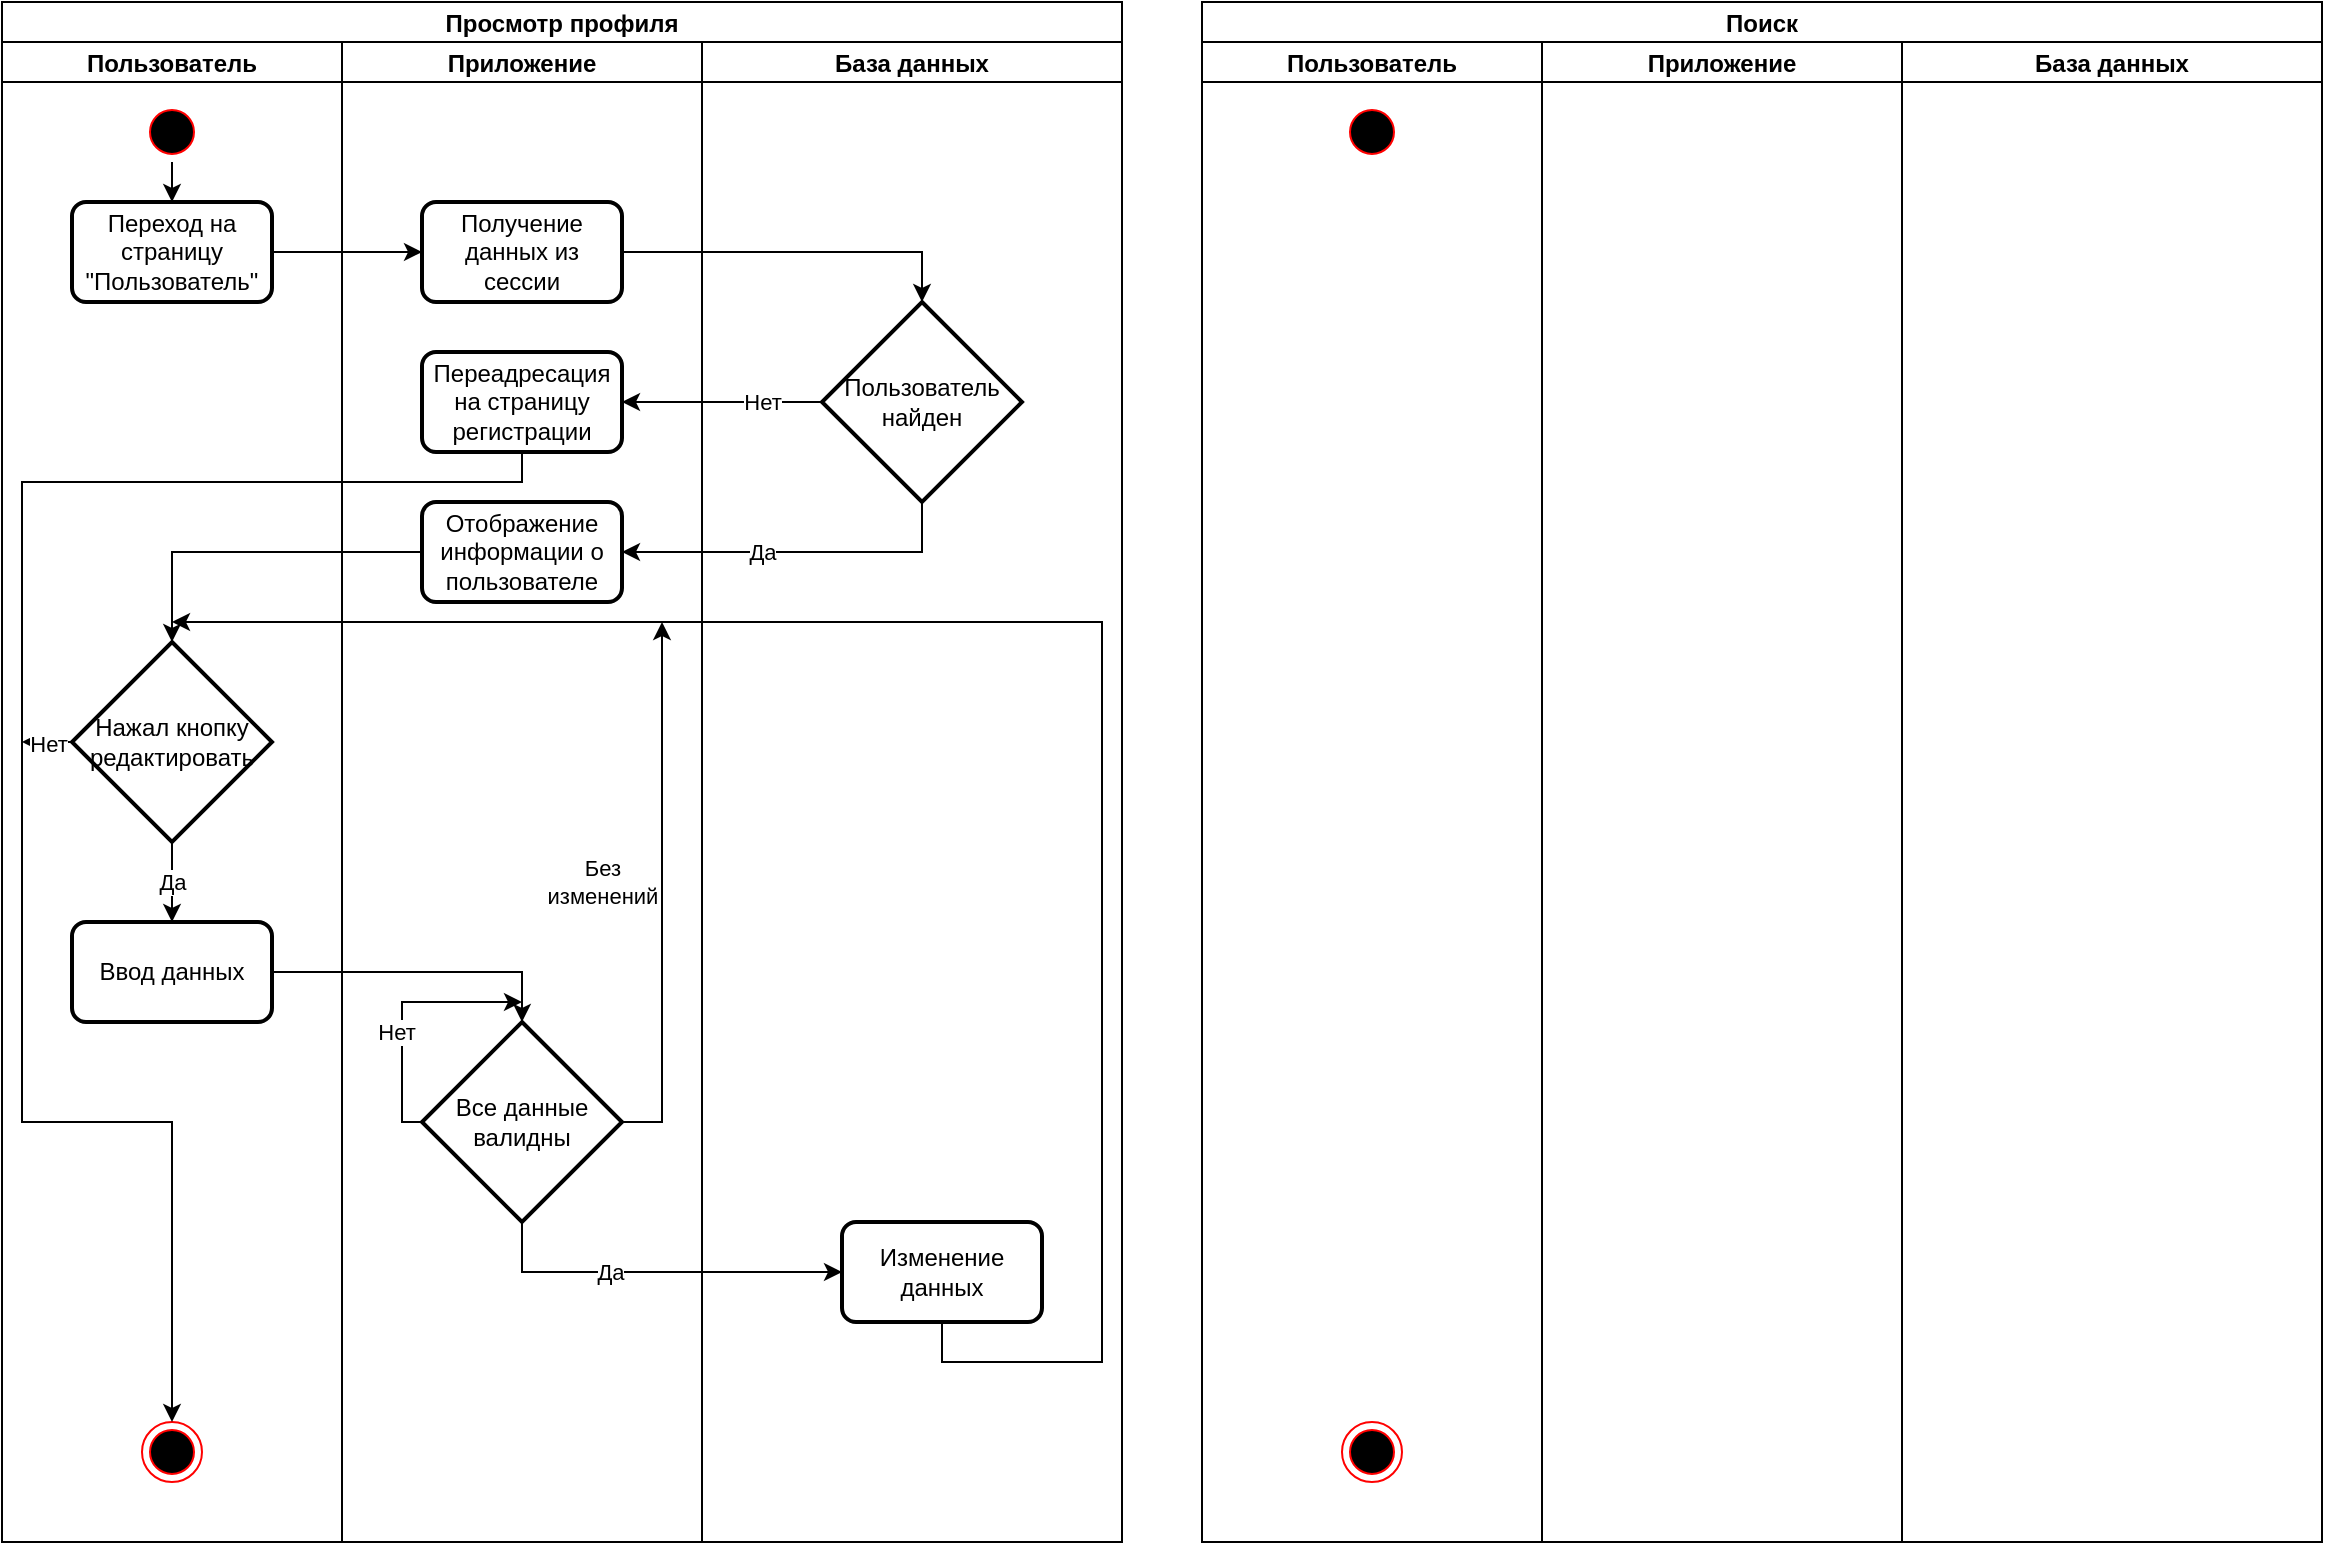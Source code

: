 <mxfile version="20.3.2" type="github">
  <diagram id="I5nZvrq4wEyYo2CoKXtl" name="Страница 1">
    <mxGraphModel dx="1973" dy="1091" grid="1" gridSize="10" guides="1" tooltips="1" connect="1" arrows="1" fold="1" page="1" pageScale="1" pageWidth="827" pageHeight="1169" math="0" shadow="0">
      <root>
        <mxCell id="0" />
        <mxCell id="1" parent="0" />
        <mxCell id="TyDWLtlbXE0dwwBq7qkv-1" value="Просмотр профиля" style="swimlane;childLayout=stackLayout;resizeParent=1;resizeParentMax=0;startSize=20;" vertex="1" parent="1">
          <mxGeometry x="230" y="40" width="560" height="770" as="geometry" />
        </mxCell>
        <mxCell id="TyDWLtlbXE0dwwBq7qkv-5" value="Пользователь" style="swimlane;startSize=20;" vertex="1" parent="TyDWLtlbXE0dwwBq7qkv-1">
          <mxGeometry y="20" width="170" height="750" as="geometry" />
        </mxCell>
        <mxCell id="TyDWLtlbXE0dwwBq7qkv-43" style="edgeStyle=orthogonalEdgeStyle;rounded=0;orthogonalLoop=1;jettySize=auto;html=1;" edge="1" parent="TyDWLtlbXE0dwwBq7qkv-5" source="TyDWLtlbXE0dwwBq7qkv-7" target="TyDWLtlbXE0dwwBq7qkv-9">
          <mxGeometry relative="1" as="geometry" />
        </mxCell>
        <mxCell id="TyDWLtlbXE0dwwBq7qkv-7" value="" style="ellipse;html=1;shape=startState;fillColor=#000000;strokeColor=#ff0000;" vertex="1" parent="TyDWLtlbXE0dwwBq7qkv-5">
          <mxGeometry x="70" y="30" width="30" height="30" as="geometry" />
        </mxCell>
        <mxCell id="TyDWLtlbXE0dwwBq7qkv-9" value="Переход на страницу &quot;Пользователь&quot;" style="rounded=1;whiteSpace=wrap;html=1;absoluteArcSize=1;arcSize=14;strokeWidth=2;" vertex="1" parent="TyDWLtlbXE0dwwBq7qkv-5">
          <mxGeometry x="35" y="80" width="100" height="50" as="geometry" />
        </mxCell>
        <mxCell id="TyDWLtlbXE0dwwBq7qkv-30" value="Да" style="edgeStyle=orthogonalEdgeStyle;rounded=0;orthogonalLoop=1;jettySize=auto;html=1;exitX=0.5;exitY=1;exitDx=0;exitDy=0;exitPerimeter=0;entryX=0.5;entryY=0;entryDx=0;entryDy=0;" edge="1" parent="TyDWLtlbXE0dwwBq7qkv-5" source="TyDWLtlbXE0dwwBq7qkv-24" target="TyDWLtlbXE0dwwBq7qkv-29">
          <mxGeometry relative="1" as="geometry" />
        </mxCell>
        <mxCell id="TyDWLtlbXE0dwwBq7qkv-24" value="Нажал кнопку редактировать" style="strokeWidth=2;html=1;shape=mxgraph.flowchart.decision;whiteSpace=wrap;" vertex="1" parent="TyDWLtlbXE0dwwBq7qkv-5">
          <mxGeometry x="35" y="300" width="100" height="100" as="geometry" />
        </mxCell>
        <mxCell id="TyDWLtlbXE0dwwBq7qkv-29" value="Ввод данных" style="rounded=1;whiteSpace=wrap;html=1;absoluteArcSize=1;arcSize=14;strokeWidth=2;" vertex="1" parent="TyDWLtlbXE0dwwBq7qkv-5">
          <mxGeometry x="35" y="440" width="100" height="50" as="geometry" />
        </mxCell>
        <mxCell id="TyDWLtlbXE0dwwBq7qkv-26" style="edgeStyle=orthogonalEdgeStyle;rounded=0;orthogonalLoop=1;jettySize=auto;html=1;exitX=0;exitY=0.5;exitDx=0;exitDy=0;exitPerimeter=0;" edge="1" parent="TyDWLtlbXE0dwwBq7qkv-5" source="TyDWLtlbXE0dwwBq7qkv-24">
          <mxGeometry relative="1" as="geometry">
            <mxPoint x="10" y="350" as="targetPoint" />
            <Array as="points">
              <mxPoint x="20" y="350" />
              <mxPoint x="20" y="350" />
            </Array>
          </mxGeometry>
        </mxCell>
        <mxCell id="TyDWLtlbXE0dwwBq7qkv-27" value="Нет" style="edgeLabel;html=1;align=center;verticalAlign=middle;resizable=0;points=[];" vertex="1" connectable="0" parent="TyDWLtlbXE0dwwBq7qkv-26">
          <mxGeometry x="-0.006" y="1" relative="1" as="geometry">
            <mxPoint as="offset" />
          </mxGeometry>
        </mxCell>
        <mxCell id="TyDWLtlbXE0dwwBq7qkv-25" value="" style="ellipse;html=1;shape=endState;fillColor=#000000;strokeColor=#ff0000;" vertex="1" parent="TyDWLtlbXE0dwwBq7qkv-5">
          <mxGeometry x="70" y="690" width="30" height="30" as="geometry" />
        </mxCell>
        <mxCell id="TyDWLtlbXE0dwwBq7qkv-3" value="Приложение" style="swimlane;startSize=20;" vertex="1" parent="TyDWLtlbXE0dwwBq7qkv-1">
          <mxGeometry x="170" y="20" width="180" height="750" as="geometry" />
        </mxCell>
        <mxCell id="TyDWLtlbXE0dwwBq7qkv-11" value="Получение данных из сессии" style="rounded=1;whiteSpace=wrap;html=1;absoluteArcSize=1;arcSize=14;strokeWidth=2;" vertex="1" parent="TyDWLtlbXE0dwwBq7qkv-3">
          <mxGeometry x="40" y="80" width="100" height="50" as="geometry" />
        </mxCell>
        <mxCell id="TyDWLtlbXE0dwwBq7qkv-17" value="Переадресация на страницу регистрации" style="rounded=1;whiteSpace=wrap;html=1;absoluteArcSize=1;arcSize=14;strokeWidth=2;" vertex="1" parent="TyDWLtlbXE0dwwBq7qkv-3">
          <mxGeometry x="40" y="155" width="100" height="50" as="geometry" />
        </mxCell>
        <mxCell id="TyDWLtlbXE0dwwBq7qkv-19" value="Отображение информации о пользователе" style="rounded=1;whiteSpace=wrap;html=1;absoluteArcSize=1;arcSize=14;strokeWidth=2;" vertex="1" parent="TyDWLtlbXE0dwwBq7qkv-3">
          <mxGeometry x="40" y="230" width="100" height="50" as="geometry" />
        </mxCell>
        <mxCell id="TyDWLtlbXE0dwwBq7qkv-31" value="Все данные валидны" style="strokeWidth=2;html=1;shape=mxgraph.flowchart.decision;whiteSpace=wrap;" vertex="1" parent="TyDWLtlbXE0dwwBq7qkv-3">
          <mxGeometry x="40" y="490" width="100" height="100" as="geometry" />
        </mxCell>
        <mxCell id="TyDWLtlbXE0dwwBq7qkv-34" style="edgeStyle=orthogonalEdgeStyle;rounded=0;orthogonalLoop=1;jettySize=auto;html=1;exitX=0;exitY=0.5;exitDx=0;exitDy=0;exitPerimeter=0;" edge="1" parent="TyDWLtlbXE0dwwBq7qkv-3" source="TyDWLtlbXE0dwwBq7qkv-31">
          <mxGeometry relative="1" as="geometry">
            <mxPoint x="90" y="480" as="targetPoint" />
            <Array as="points">
              <mxPoint x="30" y="540" />
              <mxPoint x="30" y="480" />
            </Array>
          </mxGeometry>
        </mxCell>
        <mxCell id="TyDWLtlbXE0dwwBq7qkv-46" value="Нет" style="edgeLabel;html=1;align=center;verticalAlign=middle;resizable=0;points=[];" vertex="1" connectable="0" parent="TyDWLtlbXE0dwwBq7qkv-34">
          <mxGeometry x="-0.145" y="3" relative="1" as="geometry">
            <mxPoint as="offset" />
          </mxGeometry>
        </mxCell>
        <mxCell id="TyDWLtlbXE0dwwBq7qkv-4" value="База данных" style="swimlane;startSize=20;" vertex="1" parent="TyDWLtlbXE0dwwBq7qkv-1">
          <mxGeometry x="350" y="20" width="210" height="750" as="geometry" />
        </mxCell>
        <mxCell id="TyDWLtlbXE0dwwBq7qkv-15" value="Пользователь найден" style="strokeWidth=2;html=1;shape=mxgraph.flowchart.decision;whiteSpace=wrap;" vertex="1" parent="TyDWLtlbXE0dwwBq7qkv-4">
          <mxGeometry x="60" y="130" width="100" height="100" as="geometry" />
        </mxCell>
        <mxCell id="TyDWLtlbXE0dwwBq7qkv-36" value="Изменение данных" style="rounded=1;whiteSpace=wrap;html=1;absoluteArcSize=1;arcSize=14;strokeWidth=2;" vertex="1" parent="TyDWLtlbXE0dwwBq7qkv-4">
          <mxGeometry x="70" y="590" width="100" height="50" as="geometry" />
        </mxCell>
        <mxCell id="TyDWLtlbXE0dwwBq7qkv-14" style="edgeStyle=orthogonalEdgeStyle;rounded=0;orthogonalLoop=1;jettySize=auto;html=1;exitX=1;exitY=0.5;exitDx=0;exitDy=0;entryX=0;entryY=0.5;entryDx=0;entryDy=0;" edge="1" parent="TyDWLtlbXE0dwwBq7qkv-1" source="TyDWLtlbXE0dwwBq7qkv-9" target="TyDWLtlbXE0dwwBq7qkv-11">
          <mxGeometry relative="1" as="geometry" />
        </mxCell>
        <mxCell id="TyDWLtlbXE0dwwBq7qkv-16" style="edgeStyle=orthogonalEdgeStyle;rounded=0;orthogonalLoop=1;jettySize=auto;html=1;exitX=1;exitY=0.5;exitDx=0;exitDy=0;entryX=0.5;entryY=0;entryDx=0;entryDy=0;entryPerimeter=0;" edge="1" parent="TyDWLtlbXE0dwwBq7qkv-1" source="TyDWLtlbXE0dwwBq7qkv-11" target="TyDWLtlbXE0dwwBq7qkv-15">
          <mxGeometry relative="1" as="geometry" />
        </mxCell>
        <mxCell id="TyDWLtlbXE0dwwBq7qkv-18" value="Нет" style="edgeStyle=orthogonalEdgeStyle;rounded=0;orthogonalLoop=1;jettySize=auto;html=1;exitX=0;exitY=0.5;exitDx=0;exitDy=0;exitPerimeter=0;entryX=1;entryY=0.5;entryDx=0;entryDy=0;" edge="1" parent="TyDWLtlbXE0dwwBq7qkv-1" source="TyDWLtlbXE0dwwBq7qkv-15" target="TyDWLtlbXE0dwwBq7qkv-17">
          <mxGeometry x="-0.4" relative="1" as="geometry">
            <mxPoint as="offset" />
          </mxGeometry>
        </mxCell>
        <mxCell id="TyDWLtlbXE0dwwBq7qkv-20" style="edgeStyle=orthogonalEdgeStyle;rounded=0;orthogonalLoop=1;jettySize=auto;html=1;entryX=1;entryY=0.5;entryDx=0;entryDy=0;exitX=0.5;exitY=1;exitDx=0;exitDy=0;exitPerimeter=0;" edge="1" parent="TyDWLtlbXE0dwwBq7qkv-1" source="TyDWLtlbXE0dwwBq7qkv-15" target="TyDWLtlbXE0dwwBq7qkv-19">
          <mxGeometry relative="1" as="geometry">
            <Array as="points">
              <mxPoint x="460" y="275" />
            </Array>
          </mxGeometry>
        </mxCell>
        <mxCell id="TyDWLtlbXE0dwwBq7qkv-21" value="Да" style="edgeLabel;html=1;align=center;verticalAlign=middle;resizable=0;points=[];" vertex="1" connectable="0" parent="TyDWLtlbXE0dwwBq7qkv-20">
          <mxGeometry x="-0.029" y="3" relative="1" as="geometry">
            <mxPoint x="-20" y="-3" as="offset" />
          </mxGeometry>
        </mxCell>
        <mxCell id="TyDWLtlbXE0dwwBq7qkv-28" style="edgeStyle=orthogonalEdgeStyle;rounded=0;orthogonalLoop=1;jettySize=auto;html=1;entryX=0.5;entryY=0;entryDx=0;entryDy=0;entryPerimeter=0;" edge="1" parent="TyDWLtlbXE0dwwBq7qkv-1" source="TyDWLtlbXE0dwwBq7qkv-19" target="TyDWLtlbXE0dwwBq7qkv-24">
          <mxGeometry relative="1" as="geometry" />
        </mxCell>
        <mxCell id="TyDWLtlbXE0dwwBq7qkv-33" style="edgeStyle=orthogonalEdgeStyle;rounded=0;orthogonalLoop=1;jettySize=auto;html=1;entryX=0.5;entryY=0;entryDx=0;entryDy=0;entryPerimeter=0;" edge="1" parent="TyDWLtlbXE0dwwBq7qkv-1" source="TyDWLtlbXE0dwwBq7qkv-29" target="TyDWLtlbXE0dwwBq7qkv-31">
          <mxGeometry relative="1" as="geometry" />
        </mxCell>
        <mxCell id="TyDWLtlbXE0dwwBq7qkv-38" style="edgeStyle=orthogonalEdgeStyle;rounded=0;orthogonalLoop=1;jettySize=auto;html=1;exitX=0.5;exitY=1;exitDx=0;exitDy=0;" edge="1" parent="TyDWLtlbXE0dwwBq7qkv-1" source="TyDWLtlbXE0dwwBq7qkv-36">
          <mxGeometry relative="1" as="geometry">
            <mxPoint x="85" y="310" as="targetPoint" />
            <Array as="points">
              <mxPoint x="470" y="680" />
              <mxPoint x="550" y="680" />
              <mxPoint x="550" y="310" />
            </Array>
          </mxGeometry>
        </mxCell>
        <mxCell id="TyDWLtlbXE0dwwBq7qkv-41" style="edgeStyle=orthogonalEdgeStyle;rounded=0;orthogonalLoop=1;jettySize=auto;html=1;exitX=0.5;exitY=1;exitDx=0;exitDy=0;exitPerimeter=0;entryX=0;entryY=0.5;entryDx=0;entryDy=0;" edge="1" parent="TyDWLtlbXE0dwwBq7qkv-1" source="TyDWLtlbXE0dwwBq7qkv-31" target="TyDWLtlbXE0dwwBq7qkv-36">
          <mxGeometry relative="1" as="geometry" />
        </mxCell>
        <mxCell id="TyDWLtlbXE0dwwBq7qkv-47" value="Да" style="edgeLabel;html=1;align=center;verticalAlign=middle;resizable=0;points=[];" vertex="1" connectable="0" parent="TyDWLtlbXE0dwwBq7qkv-41">
          <mxGeometry x="-0.254" relative="1" as="geometry">
            <mxPoint as="offset" />
          </mxGeometry>
        </mxCell>
        <mxCell id="TyDWLtlbXE0dwwBq7qkv-42" style="edgeStyle=orthogonalEdgeStyle;rounded=0;orthogonalLoop=1;jettySize=auto;html=1;exitX=0.5;exitY=1;exitDx=0;exitDy=0;entryX=0.5;entryY=0;entryDx=0;entryDy=0;" edge="1" parent="TyDWLtlbXE0dwwBq7qkv-1" source="TyDWLtlbXE0dwwBq7qkv-17" target="TyDWLtlbXE0dwwBq7qkv-25">
          <mxGeometry relative="1" as="geometry">
            <Array as="points">
              <mxPoint x="260" y="240" />
              <mxPoint x="10" y="240" />
              <mxPoint x="10" y="560" />
              <mxPoint x="85" y="560" />
            </Array>
          </mxGeometry>
        </mxCell>
        <mxCell id="TyDWLtlbXE0dwwBq7qkv-40" style="edgeStyle=orthogonalEdgeStyle;rounded=0;orthogonalLoop=1;jettySize=auto;html=1;exitX=1;exitY=0.5;exitDx=0;exitDy=0;exitPerimeter=0;" edge="1" parent="1" source="TyDWLtlbXE0dwwBq7qkv-31">
          <mxGeometry relative="1" as="geometry">
            <mxPoint x="560" y="350" as="targetPoint" />
            <Array as="points">
              <mxPoint x="560" y="600" />
            </Array>
          </mxGeometry>
        </mxCell>
        <mxCell id="TyDWLtlbXE0dwwBq7qkv-45" value="Без&lt;br&gt;изменений" style="edgeLabel;html=1;align=center;verticalAlign=middle;resizable=0;points=[];" vertex="1" connectable="0" parent="TyDWLtlbXE0dwwBq7qkv-40">
          <mxGeometry x="-0.332" y="2" relative="1" as="geometry">
            <mxPoint x="-28" y="-50" as="offset" />
          </mxGeometry>
        </mxCell>
        <mxCell id="TyDWLtlbXE0dwwBq7qkv-142" value="Поиск" style="swimlane;childLayout=stackLayout;resizeParent=1;resizeParentMax=0;startSize=20;" vertex="1" parent="1">
          <mxGeometry x="830" y="40" width="560" height="770" as="geometry" />
        </mxCell>
        <mxCell id="TyDWLtlbXE0dwwBq7qkv-143" value="Пользователь" style="swimlane;startSize=20;" vertex="1" parent="TyDWLtlbXE0dwwBq7qkv-142">
          <mxGeometry y="20" width="170" height="750" as="geometry" />
        </mxCell>
        <mxCell id="TyDWLtlbXE0dwwBq7qkv-145" value="" style="ellipse;html=1;shape=startState;fillColor=#000000;strokeColor=#ff0000;" vertex="1" parent="TyDWLtlbXE0dwwBq7qkv-143">
          <mxGeometry x="70" y="30" width="30" height="30" as="geometry" />
        </mxCell>
        <mxCell id="TyDWLtlbXE0dwwBq7qkv-152" value="" style="ellipse;html=1;shape=endState;fillColor=#000000;strokeColor=#ff0000;" vertex="1" parent="TyDWLtlbXE0dwwBq7qkv-143">
          <mxGeometry x="70" y="690" width="30" height="30" as="geometry" />
        </mxCell>
        <mxCell id="TyDWLtlbXE0dwwBq7qkv-153" value="Приложение" style="swimlane;startSize=20;" vertex="1" parent="TyDWLtlbXE0dwwBq7qkv-142">
          <mxGeometry x="170" y="20" width="180" height="750" as="geometry" />
        </mxCell>
        <mxCell id="TyDWLtlbXE0dwwBq7qkv-160" value="База данных" style="swimlane;startSize=20;" vertex="1" parent="TyDWLtlbXE0dwwBq7qkv-142">
          <mxGeometry x="350" y="20" width="210" height="750" as="geometry" />
        </mxCell>
      </root>
    </mxGraphModel>
  </diagram>
</mxfile>
